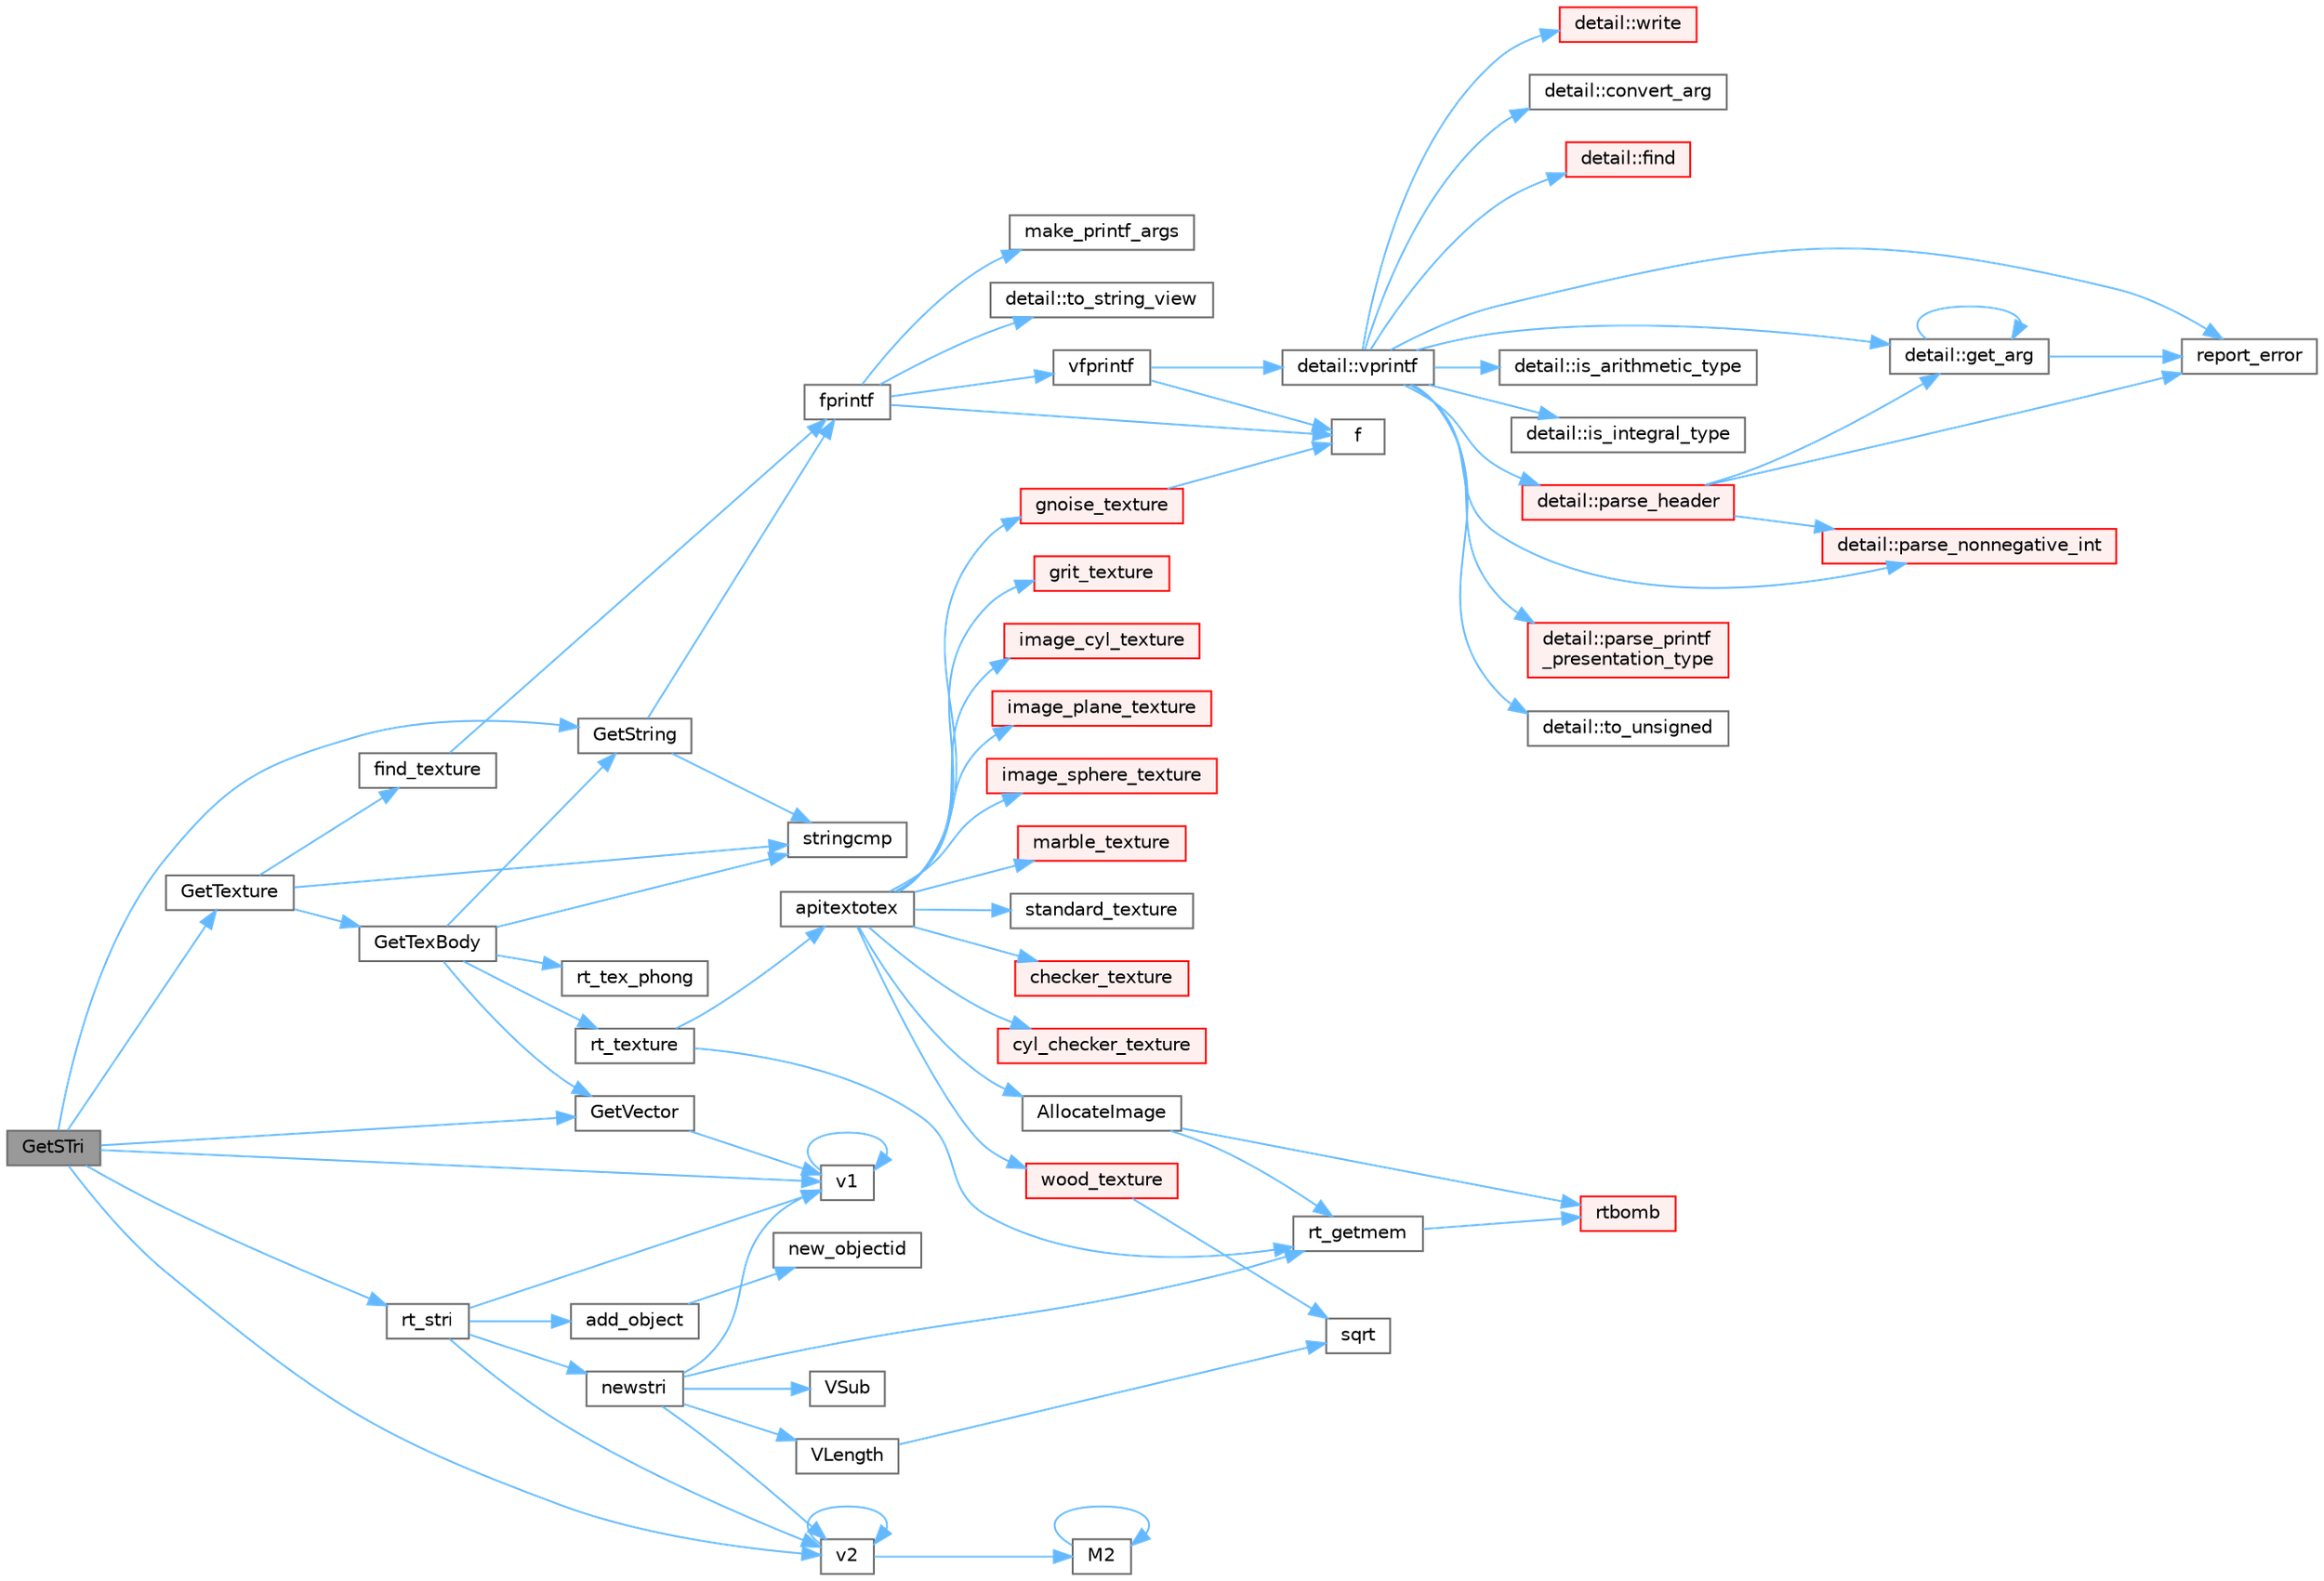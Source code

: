 digraph "GetSTri"
{
 // LATEX_PDF_SIZE
  bgcolor="transparent";
  edge [fontname=Helvetica,fontsize=10,labelfontname=Helvetica,labelfontsize=10];
  node [fontname=Helvetica,fontsize=10,shape=box,height=0.2,width=0.4];
  rankdir="LR";
  Node1 [id="Node000001",label="GetSTri",height=0.2,width=0.4,color="gray40", fillcolor="grey60", style="filled", fontcolor="black",tooltip=" "];
  Node1 -> Node2 [id="edge1_Node000001_Node000002",color="steelblue1",style="solid",tooltip=" "];
  Node2 [id="Node000002",label="GetString",height=0.2,width=0.4,color="grey40", fillcolor="white", style="filled",URL="$parse_8cpp.html#a79e0254cd128a92b56de23e8abaa2850",tooltip=" "];
  Node2 -> Node3 [id="edge2_Node000002_Node000003",color="steelblue1",style="solid",tooltip=" "];
  Node3 [id="Node000003",label="fprintf",height=0.2,width=0.4,color="grey40", fillcolor="white", style="filled",URL="$printf_8h.html#a9f315126362cae9675de1642105e631e",tooltip=" "];
  Node3 -> Node4 [id="edge3_Node000003_Node000004",color="steelblue1",style="solid",tooltip=" "];
  Node4 [id="Node000004",label="f",height=0.2,width=0.4,color="grey40", fillcolor="white", style="filled",URL="$cxx11__tensor__map_8cpp.html#a7f507fea02198f6cb81c86640c7b1a4e",tooltip=" "];
  Node3 -> Node5 [id="edge4_Node000003_Node000005",color="steelblue1",style="solid",tooltip=" "];
  Node5 [id="Node000005",label="make_printf_args",height=0.2,width=0.4,color="grey40", fillcolor="white", style="filled",URL="$printf_8h.html#a27dcc0efcda04388971dbea3c875f122",tooltip=" "];
  Node3 -> Node6 [id="edge5_Node000003_Node000006",color="steelblue1",style="solid",tooltip=" "];
  Node6 [id="Node000006",label="detail::to_string_view",height=0.2,width=0.4,color="grey40", fillcolor="white", style="filled",URL="$namespacedetail.html#abeae79fa3e1eded2d8fbd56cc9f0960e",tooltip=" "];
  Node3 -> Node7 [id="edge6_Node000003_Node000007",color="steelblue1",style="solid",tooltip=" "];
  Node7 [id="Node000007",label="vfprintf",height=0.2,width=0.4,color="grey40", fillcolor="white", style="filled",URL="$printf_8h.html#abb30aad964fc771fb52cf3ad88649df2",tooltip=" "];
  Node7 -> Node4 [id="edge7_Node000007_Node000004",color="steelblue1",style="solid",tooltip=" "];
  Node7 -> Node8 [id="edge8_Node000007_Node000008",color="steelblue1",style="solid",tooltip=" "];
  Node8 [id="Node000008",label="detail::vprintf",height=0.2,width=0.4,color="grey40", fillcolor="white", style="filled",URL="$namespacedetail.html#a1c8c2218e4c822aa8f743fb9c573717f",tooltip=" "];
  Node8 -> Node9 [id="edge9_Node000008_Node000009",color="steelblue1",style="solid",tooltip=" "];
  Node9 [id="Node000009",label="detail::convert_arg",height=0.2,width=0.4,color="grey40", fillcolor="white", style="filled",URL="$namespacedetail.html#a03c11572c9a664266d6925f327dec7f3",tooltip=" "];
  Node8 -> Node10 [id="edge10_Node000008_Node000010",color="steelblue1",style="solid",tooltip=" "];
  Node10 [id="Node000010",label="detail::find",height=0.2,width=0.4,color="red", fillcolor="#FFF0F0", style="filled",URL="$namespacedetail.html#a6b71952fab3dc32f3edb2c3e9811d8d9",tooltip=" "];
  Node8 -> Node12 [id="edge11_Node000008_Node000012",color="steelblue1",style="solid",tooltip=" "];
  Node12 [id="Node000012",label="detail::get_arg",height=0.2,width=0.4,color="grey40", fillcolor="white", style="filled",URL="$namespacedetail.html#a342ef250e45bd09b2ef666b6fae1c355",tooltip=" "];
  Node12 -> Node12 [id="edge12_Node000012_Node000012",color="steelblue1",style="solid",tooltip=" "];
  Node12 -> Node13 [id="edge13_Node000012_Node000013",color="steelblue1",style="solid",tooltip=" "];
  Node13 [id="Node000013",label="report_error",height=0.2,width=0.4,color="grey40", fillcolor="white", style="filled",URL="$format-inl_8h.html#a5555893692b00b61b3886349332fd01f",tooltip=" "];
  Node8 -> Node14 [id="edge14_Node000008_Node000014",color="steelblue1",style="solid",tooltip=" "];
  Node14 [id="Node000014",label="detail::is_arithmetic_type",height=0.2,width=0.4,color="grey40", fillcolor="white", style="filled",URL="$namespacedetail.html#a802c50a56a3495fdab6020b375ba1389",tooltip=" "];
  Node8 -> Node15 [id="edge15_Node000008_Node000015",color="steelblue1",style="solid",tooltip=" "];
  Node15 [id="Node000015",label="detail::is_integral_type",height=0.2,width=0.4,color="grey40", fillcolor="white", style="filled",URL="$namespacedetail.html#a2a60f8d1bee41b803f43fc42b707b5d1",tooltip=" "];
  Node8 -> Node16 [id="edge16_Node000008_Node000016",color="steelblue1",style="solid",tooltip=" "];
  Node16 [id="Node000016",label="detail::parse_header",height=0.2,width=0.4,color="red", fillcolor="#FFF0F0", style="filled",URL="$namespacedetail.html#afc9d93e58b8edb8077f8bc8eee7f4035",tooltip=" "];
  Node16 -> Node12 [id="edge17_Node000016_Node000012",color="steelblue1",style="solid",tooltip=" "];
  Node16 -> Node25 [id="edge18_Node000016_Node000025",color="steelblue1",style="solid",tooltip=" "];
  Node25 [id="Node000025",label="detail::parse_nonnegative_int",height=0.2,width=0.4,color="red", fillcolor="#FFF0F0", style="filled",URL="$namespacedetail.html#a338caba782225e115a9902d4d0835f5f",tooltip=" "];
  Node16 -> Node13 [id="edge19_Node000016_Node000013",color="steelblue1",style="solid",tooltip=" "];
  Node8 -> Node25 [id="edge20_Node000008_Node000025",color="steelblue1",style="solid",tooltip=" "];
  Node8 -> Node28 [id="edge21_Node000008_Node000028",color="steelblue1",style="solid",tooltip=" "];
  Node28 [id="Node000028",label="detail::parse_printf\l_presentation_type",height=0.2,width=0.4,color="red", fillcolor="#FFF0F0", style="filled",URL="$namespacedetail.html#aa2cb095169b23e3a66260ad7078f44cc",tooltip=" "];
  Node8 -> Node13 [id="edge22_Node000008_Node000013",color="steelblue1",style="solid",tooltip=" "];
  Node8 -> Node30 [id="edge23_Node000008_Node000030",color="steelblue1",style="solid",tooltip=" "];
  Node30 [id="Node000030",label="detail::to_unsigned",height=0.2,width=0.4,color="grey40", fillcolor="white", style="filled",URL="$namespacedetail.html#a4855e668246c731a97484efc329f2aac",tooltip=" "];
  Node8 -> Node31 [id="edge24_Node000008_Node000031",color="steelblue1",style="solid",tooltip=" "];
  Node31 [id="Node000031",label="detail::write",height=0.2,width=0.4,color="red", fillcolor="#FFF0F0", style="filled",URL="$namespacedetail.html#a29dacf26eedc9e3575fb57329a5ca0a3",tooltip=" "];
  Node2 -> Node35 [id="edge25_Node000002_Node000035",color="steelblue1",style="solid",tooltip=" "];
  Node35 [id="Node000035",label="stringcmp",height=0.2,width=0.4,color="grey40", fillcolor="white", style="filled",URL="$parse_8cpp.html#a10e812c093d06c8f91685243dfd5670d",tooltip=" "];
  Node1 -> Node36 [id="edge26_Node000001_Node000036",color="steelblue1",style="solid",tooltip=" "];
  Node36 [id="Node000036",label="GetTexture",height=0.2,width=0.4,color="grey40", fillcolor="white", style="filled",URL="$parse_8cpp.html#a2a311b715c7bce7dd3c0e130fd242655",tooltip=" "];
  Node36 -> Node37 [id="edge27_Node000036_Node000037",color="steelblue1",style="solid",tooltip=" "];
  Node37 [id="Node000037",label="find_texture",height=0.2,width=0.4,color="grey40", fillcolor="white", style="filled",URL="$parse_8cpp.html#a3373dda91944e8bd8e1ec3a0837eda3d",tooltip=" "];
  Node37 -> Node3 [id="edge28_Node000037_Node000003",color="steelblue1",style="solid",tooltip=" "];
  Node36 -> Node38 [id="edge29_Node000036_Node000038",color="steelblue1",style="solid",tooltip=" "];
  Node38 [id="Node000038",label="GetTexBody",height=0.2,width=0.4,color="grey40", fillcolor="white", style="filled",URL="$parse_8cpp.html#a9bde5be8ed7fef353b7e26c6bb26080d",tooltip=" "];
  Node38 -> Node2 [id="edge30_Node000038_Node000002",color="steelblue1",style="solid",tooltip=" "];
  Node38 -> Node39 [id="edge31_Node000038_Node000039",color="steelblue1",style="solid",tooltip=" "];
  Node39 [id="Node000039",label="GetVector",height=0.2,width=0.4,color="grey40", fillcolor="white", style="filled",URL="$parse_8cpp.html#aa05035bdaae3230f25f564d4ce9b2a64",tooltip=" "];
  Node39 -> Node40 [id="edge32_Node000039_Node000040",color="steelblue1",style="solid",tooltip=" "];
  Node40 [id="Node000040",label="v1",height=0.2,width=0.4,color="grey40", fillcolor="white", style="filled",URL="$_tutorial___reshape_mat2_vec_8cpp.html#a10bd710692c91bc238f2e1da77730678",tooltip=" "];
  Node40 -> Node40 [id="edge33_Node000040_Node000040",color="steelblue1",style="solid",tooltip=" "];
  Node38 -> Node41 [id="edge34_Node000038_Node000041",color="steelblue1",style="solid",tooltip=" "];
  Node41 [id="Node000041",label="rt_tex_phong",height=0.2,width=0.4,color="grey40", fillcolor="white", style="filled",URL="$api_8cpp.html#a630adc33f717b01bf04b8cbdf4e3aa86",tooltip=" "];
  Node38 -> Node42 [id="edge35_Node000038_Node000042",color="steelblue1",style="solid",tooltip=" "];
  Node42 [id="Node000042",label="rt_texture",height=0.2,width=0.4,color="grey40", fillcolor="white", style="filled",URL="$api_8cpp.html#a6c4440ce7b2b3e0659577fdbbda3f120",tooltip=" "];
  Node42 -> Node43 [id="edge36_Node000042_Node000043",color="steelblue1",style="solid",tooltip=" "];
  Node43 [id="Node000043",label="apitextotex",height=0.2,width=0.4,color="grey40", fillcolor="white", style="filled",URL="$api_8cpp.html#a498a435f3fff94779e591e58e77f7bb0",tooltip=" "];
  Node43 -> Node44 [id="edge37_Node000043_Node000044",color="steelblue1",style="solid",tooltip=" "];
  Node44 [id="Node000044",label="AllocateImage",height=0.2,width=0.4,color="grey40", fillcolor="white", style="filled",URL="$imap_8cpp.html#a6137217c6fd64e2b8e929c1386404c11",tooltip=" "];
  Node44 -> Node45 [id="edge38_Node000044_Node000045",color="steelblue1",style="solid",tooltip=" "];
  Node45 [id="Node000045",label="rt_getmem",height=0.2,width=0.4,color="grey40", fillcolor="white", style="filled",URL="$util_8cpp.html#a55411670110436341b6dba465125eb8f",tooltip=" "];
  Node45 -> Node46 [id="edge39_Node000045_Node000046",color="steelblue1",style="solid",tooltip=" "];
  Node46 [id="Node000046",label="rtbomb",height=0.2,width=0.4,color="red", fillcolor="#FFF0F0", style="filled",URL="$util_8cpp.html#ab11ff87b1a71787f653c8026fe800e3d",tooltip=" "];
  Node44 -> Node46 [id="edge40_Node000044_Node000046",color="steelblue1",style="solid",tooltip=" "];
  Node43 -> Node49 [id="edge41_Node000043_Node000049",color="steelblue1",style="solid",tooltip=" "];
  Node49 [id="Node000049",label="checker_texture",height=0.2,width=0.4,color="red", fillcolor="#FFF0F0", style="filled",URL="$texture_8cpp.html#a926e657803b803fc22d46dfd2721dd5b",tooltip=" "];
  Node43 -> Node51 [id="edge42_Node000043_Node000051",color="steelblue1",style="solid",tooltip=" "];
  Node51 [id="Node000051",label="cyl_checker_texture",height=0.2,width=0.4,color="red", fillcolor="#FFF0F0", style="filled",URL="$texture_8cpp.html#ad59b944c5f5bcc3927f7ccfad55c9383",tooltip=" "];
  Node43 -> Node55 [id="edge43_Node000043_Node000055",color="steelblue1",style="solid",tooltip=" "];
  Node55 [id="Node000055",label="gnoise_texture",height=0.2,width=0.4,color="red", fillcolor="#FFF0F0", style="filled",URL="$texture_8cpp.html#a3a1df603709a4c931d8f0f28c334c32a",tooltip=" "];
  Node55 -> Node4 [id="edge44_Node000055_Node000004",color="steelblue1",style="solid",tooltip=" "];
  Node43 -> Node57 [id="edge45_Node000043_Node000057",color="steelblue1",style="solid",tooltip=" "];
  Node57 [id="Node000057",label="grit_texture",height=0.2,width=0.4,color="red", fillcolor="#FFF0F0", style="filled",URL="$texture_8cpp.html#a16f421e0c0ee9b0738a087138f1980a7",tooltip=" "];
  Node43 -> Node58 [id="edge46_Node000043_Node000058",color="steelblue1",style="solid",tooltip=" "];
  Node58 [id="Node000058",label="image_cyl_texture",height=0.2,width=0.4,color="red", fillcolor="#FFF0F0", style="filled",URL="$texture_8cpp.html#a52b48381cb910d5f143894200411ff37",tooltip=" "];
  Node43 -> Node67 [id="edge47_Node000043_Node000067",color="steelblue1",style="solid",tooltip=" "];
  Node67 [id="Node000067",label="image_plane_texture",height=0.2,width=0.4,color="red", fillcolor="#FFF0F0", style="filled",URL="$texture_8cpp.html#a41be0bb1ac0fb0b858aac298513728c5",tooltip=" "];
  Node43 -> Node68 [id="edge48_Node000043_Node000068",color="steelblue1",style="solid",tooltip=" "];
  Node68 [id="Node000068",label="image_sphere_texture",height=0.2,width=0.4,color="red", fillcolor="#FFF0F0", style="filled",URL="$texture_8cpp.html#ac7dc3e6c82bb9bd39a3bba235b8c6327",tooltip=" "];
  Node43 -> Node71 [id="edge49_Node000043_Node000071",color="steelblue1",style="solid",tooltip=" "];
  Node71 [id="Node000071",label="marble_texture",height=0.2,width=0.4,color="red", fillcolor="#FFF0F0", style="filled",URL="$texture_8cpp.html#a7e0f5928595ddb9dbd249c681e061180",tooltip=" "];
  Node43 -> Node73 [id="edge50_Node000043_Node000073",color="steelblue1",style="solid",tooltip=" "];
  Node73 [id="Node000073",label="standard_texture",height=0.2,width=0.4,color="grey40", fillcolor="white", style="filled",URL="$texture_8cpp.html#a657e9303e0ae6f79b98458d353f0c3a8",tooltip=" "];
  Node43 -> Node74 [id="edge51_Node000043_Node000074",color="steelblue1",style="solid",tooltip=" "];
  Node74 [id="Node000074",label="wood_texture",height=0.2,width=0.4,color="red", fillcolor="#FFF0F0", style="filled",URL="$texture_8cpp.html#a083476ab18f69b1813e05f61d34ac3fa",tooltip=" "];
  Node74 -> Node54 [id="edge52_Node000074_Node000054",color="steelblue1",style="solid",tooltip=" "];
  Node54 [id="Node000054",label="sqrt",height=0.2,width=0.4,color="grey40", fillcolor="white", style="filled",URL="$_array_cwise_unary_ops_8h.html#a656b9217a2fcb6de59dc8d1eb3079cc7",tooltip=" "];
  Node42 -> Node45 [id="edge53_Node000042_Node000045",color="steelblue1",style="solid",tooltip=" "];
  Node38 -> Node35 [id="edge54_Node000038_Node000035",color="steelblue1",style="solid",tooltip=" "];
  Node36 -> Node35 [id="edge55_Node000036_Node000035",color="steelblue1",style="solid",tooltip=" "];
  Node1 -> Node39 [id="edge56_Node000001_Node000039",color="steelblue1",style="solid",tooltip=" "];
  Node1 -> Node76 [id="edge57_Node000001_Node000076",color="steelblue1",style="solid",tooltip=" "];
  Node76 [id="Node000076",label="rt_stri",height=0.2,width=0.4,color="grey40", fillcolor="white", style="filled",URL="$api_8cpp.html#a5d6ad06b8d61b1474a9bf485b7c91227",tooltip=" "];
  Node76 -> Node77 [id="edge58_Node000076_Node000077",color="steelblue1",style="solid",tooltip=" "];
  Node77 [id="Node000077",label="add_object",height=0.2,width=0.4,color="grey40", fillcolor="white", style="filled",URL="$intersect_8cpp.html#a628b96c94f136c666a70cc55f225508a",tooltip=" "];
  Node77 -> Node78 [id="edge59_Node000077_Node000078",color="steelblue1",style="solid",tooltip=" "];
  Node78 [id="Node000078",label="new_objectid",height=0.2,width=0.4,color="grey40", fillcolor="white", style="filled",URL="$intersect_8cpp.html#a10c0fe4f7a99794de5a0c132bb1b5ee3",tooltip=" "];
  Node76 -> Node79 [id="edge60_Node000076_Node000079",color="steelblue1",style="solid",tooltip=" "];
  Node79 [id="Node000079",label="newstri",height=0.2,width=0.4,color="grey40", fillcolor="white", style="filled",URL="$triangle_8cpp.html#afc88eb06fc0e44684c60a0aa89e0ecd4",tooltip=" "];
  Node79 -> Node45 [id="edge61_Node000079_Node000045",color="steelblue1",style="solid",tooltip=" "];
  Node79 -> Node40 [id="edge62_Node000079_Node000040",color="steelblue1",style="solid",tooltip=" "];
  Node79 -> Node80 [id="edge63_Node000079_Node000080",color="steelblue1",style="solid",tooltip=" "];
  Node80 [id="Node000080",label="v2",height=0.2,width=0.4,color="grey40", fillcolor="white", style="filled",URL="$_tutorial___reshape_mat2_vec_8cpp.html#a3eb30a79de469336df46f4f5f0bfb84f",tooltip=" "];
  Node80 -> Node81 [id="edge64_Node000080_Node000081",color="steelblue1",style="solid",tooltip=" "];
  Node81 [id="Node000081",label="M2",height=0.2,width=0.4,color="grey40", fillcolor="white", style="filled",URL="$_tutorial___reshape_mat2_mat_8cpp.html#ae3dc3553f10a3c3e5d701dc35895d1e4",tooltip=" "];
  Node81 -> Node81 [id="edge65_Node000081_Node000081",color="steelblue1",style="solid",tooltip=" "];
  Node80 -> Node80 [id="edge66_Node000080_Node000080",color="steelblue1",style="solid",tooltip=" "];
  Node79 -> Node82 [id="edge67_Node000079_Node000082",color="steelblue1",style="solid",tooltip=" "];
  Node82 [id="Node000082",label="VLength",height=0.2,width=0.4,color="grey40", fillcolor="white", style="filled",URL="$vector_8cpp.html#a0143d527c2b60d46661fdaf835961a0c",tooltip=" "];
  Node82 -> Node54 [id="edge68_Node000082_Node000054",color="steelblue1",style="solid",tooltip=" "];
  Node79 -> Node83 [id="edge69_Node000079_Node000083",color="steelblue1",style="solid",tooltip=" "];
  Node83 [id="Node000083",label="VSub",height=0.2,width=0.4,color="grey40", fillcolor="white", style="filled",URL="$vector_8cpp.html#adf3d2fe7fa0b41f78f85b42568426991",tooltip=" "];
  Node76 -> Node40 [id="edge70_Node000076_Node000040",color="steelblue1",style="solid",tooltip=" "];
  Node76 -> Node80 [id="edge71_Node000076_Node000080",color="steelblue1",style="solid",tooltip=" "];
  Node1 -> Node40 [id="edge72_Node000001_Node000040",color="steelblue1",style="solid",tooltip=" "];
  Node1 -> Node80 [id="edge73_Node000001_Node000080",color="steelblue1",style="solid",tooltip=" "];
}
